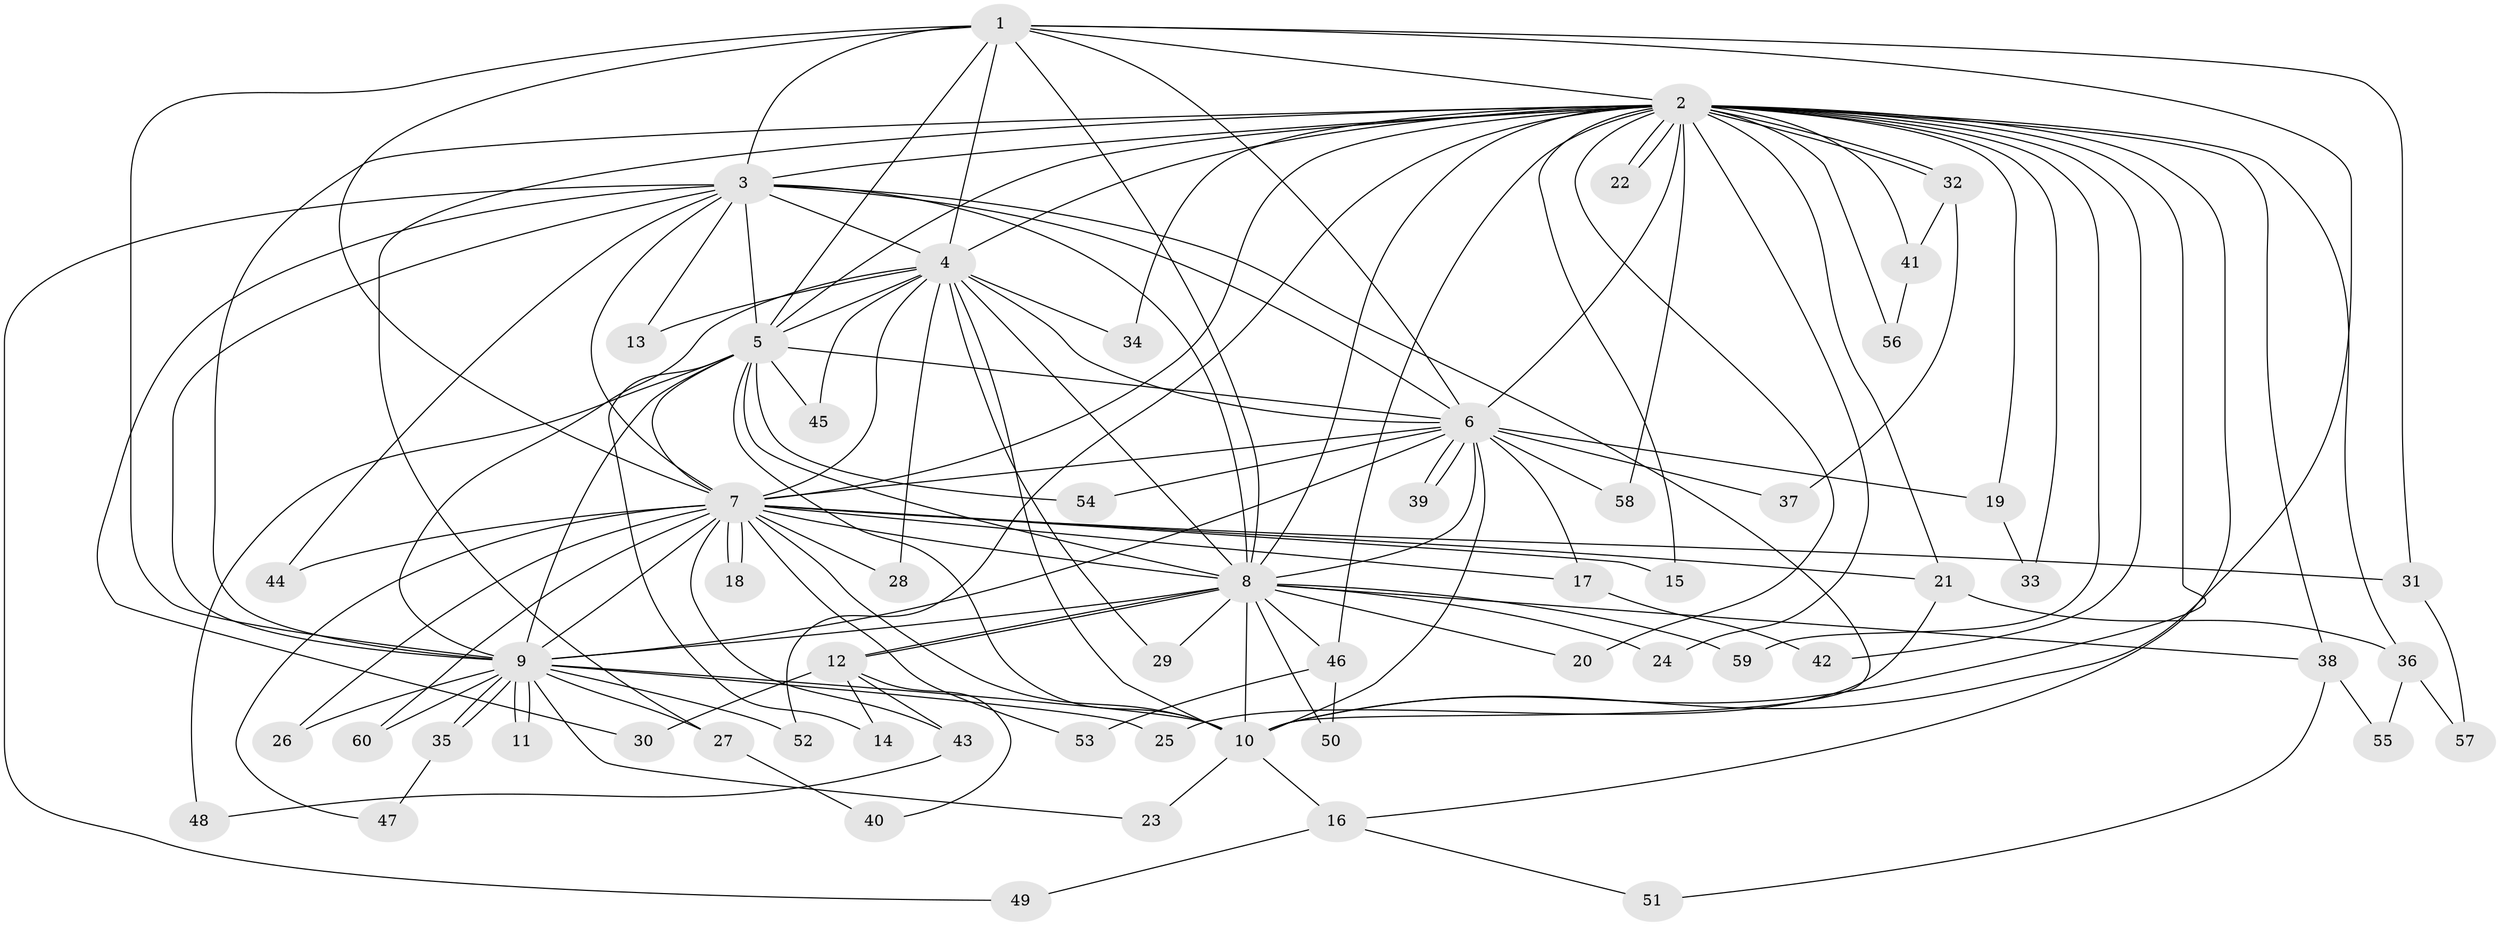 // coarse degree distribution, {11: 0.02127659574468085, 26: 0.02127659574468085, 14: 0.0425531914893617, 13: 0.02127659574468085, 20: 0.02127659574468085, 17: 0.02127659574468085, 9: 0.02127659574468085, 2: 0.574468085106383, 6: 0.02127659574468085, 4: 0.06382978723404255, 3: 0.1276595744680851, 5: 0.02127659574468085, 1: 0.02127659574468085}
// Generated by graph-tools (version 1.1) at 2025/41/03/06/25 10:41:40]
// undirected, 60 vertices, 145 edges
graph export_dot {
graph [start="1"]
  node [color=gray90,style=filled];
  1;
  2;
  3;
  4;
  5;
  6;
  7;
  8;
  9;
  10;
  11;
  12;
  13;
  14;
  15;
  16;
  17;
  18;
  19;
  20;
  21;
  22;
  23;
  24;
  25;
  26;
  27;
  28;
  29;
  30;
  31;
  32;
  33;
  34;
  35;
  36;
  37;
  38;
  39;
  40;
  41;
  42;
  43;
  44;
  45;
  46;
  47;
  48;
  49;
  50;
  51;
  52;
  53;
  54;
  55;
  56;
  57;
  58;
  59;
  60;
  1 -- 2;
  1 -- 3;
  1 -- 4;
  1 -- 5;
  1 -- 6;
  1 -- 7;
  1 -- 8;
  1 -- 9;
  1 -- 10;
  1 -- 31;
  2 -- 3;
  2 -- 4;
  2 -- 5;
  2 -- 6;
  2 -- 7;
  2 -- 8;
  2 -- 9;
  2 -- 10;
  2 -- 15;
  2 -- 16;
  2 -- 19;
  2 -- 20;
  2 -- 21;
  2 -- 22;
  2 -- 22;
  2 -- 24;
  2 -- 27;
  2 -- 32;
  2 -- 32;
  2 -- 33;
  2 -- 34;
  2 -- 36;
  2 -- 38;
  2 -- 41;
  2 -- 42;
  2 -- 46;
  2 -- 52;
  2 -- 56;
  2 -- 58;
  2 -- 59;
  3 -- 4;
  3 -- 5;
  3 -- 6;
  3 -- 7;
  3 -- 8;
  3 -- 9;
  3 -- 10;
  3 -- 13;
  3 -- 30;
  3 -- 44;
  3 -- 49;
  4 -- 5;
  4 -- 6;
  4 -- 7;
  4 -- 8;
  4 -- 9;
  4 -- 10;
  4 -- 13;
  4 -- 28;
  4 -- 29;
  4 -- 34;
  4 -- 45;
  5 -- 6;
  5 -- 7;
  5 -- 8;
  5 -- 9;
  5 -- 10;
  5 -- 14;
  5 -- 45;
  5 -- 48;
  5 -- 54;
  6 -- 7;
  6 -- 8;
  6 -- 9;
  6 -- 10;
  6 -- 17;
  6 -- 19;
  6 -- 37;
  6 -- 39;
  6 -- 39;
  6 -- 54;
  6 -- 58;
  7 -- 8;
  7 -- 9;
  7 -- 10;
  7 -- 15;
  7 -- 17;
  7 -- 18;
  7 -- 18;
  7 -- 21;
  7 -- 26;
  7 -- 28;
  7 -- 31;
  7 -- 43;
  7 -- 44;
  7 -- 47;
  7 -- 53;
  7 -- 60;
  8 -- 9;
  8 -- 10;
  8 -- 12;
  8 -- 12;
  8 -- 20;
  8 -- 24;
  8 -- 29;
  8 -- 38;
  8 -- 46;
  8 -- 50;
  8 -- 59;
  9 -- 10;
  9 -- 11;
  9 -- 11;
  9 -- 23;
  9 -- 25;
  9 -- 26;
  9 -- 27;
  9 -- 35;
  9 -- 35;
  9 -- 52;
  9 -- 60;
  10 -- 16;
  10 -- 23;
  12 -- 14;
  12 -- 30;
  12 -- 40;
  12 -- 43;
  16 -- 49;
  16 -- 51;
  17 -- 42;
  19 -- 33;
  21 -- 25;
  21 -- 36;
  27 -- 40;
  31 -- 57;
  32 -- 37;
  32 -- 41;
  35 -- 47;
  36 -- 55;
  36 -- 57;
  38 -- 51;
  38 -- 55;
  41 -- 56;
  43 -- 48;
  46 -- 50;
  46 -- 53;
}
